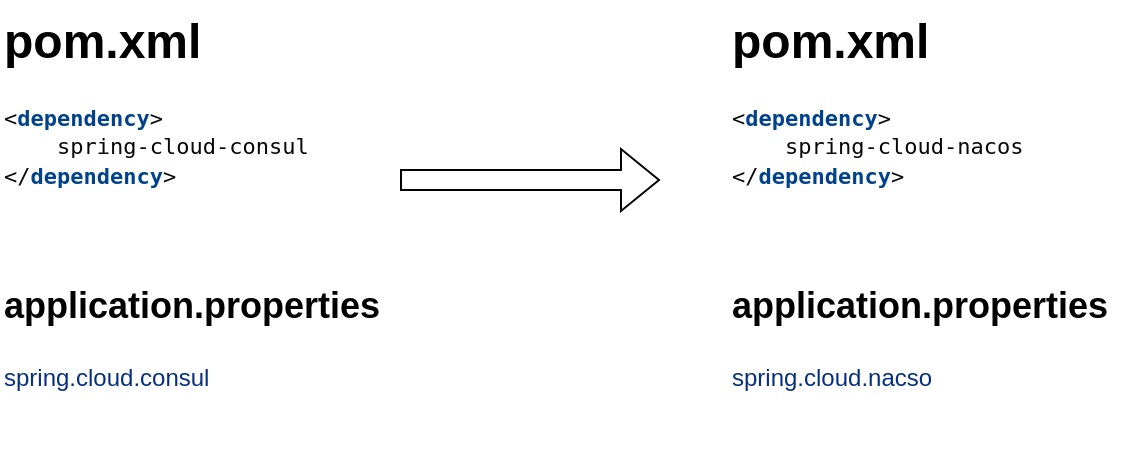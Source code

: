 <mxfile version="24.7.12">
  <diagram id="C5RBs43oDa-KdzZeNtuy" name="Page-1">
    <mxGraphModel dx="1562" dy="810" grid="1" gridSize="10" guides="1" tooltips="1" connect="1" arrows="1" fold="1" page="1" pageScale="1" pageWidth="827" pageHeight="1169" math="0" shadow="0">
      <root>
        <mxCell id="WIyWlLk6GJQsqaUBKTNV-0" />
        <mxCell id="WIyWlLk6GJQsqaUBKTNV-1" parent="WIyWlLk6GJQsqaUBKTNV-0" />
        <mxCell id="kUisUQ0_eEQjOK5CTbPe-2" value="&lt;h1 style=&quot;margin-top: 0px;&quot;&gt;pom.xml&lt;/h1&gt;&lt;div style=&quot;background-color:#ffffff;color:#080808&quot;&gt;&lt;pre style=&quot;font-family: &amp;quot;JetBrains Mono&amp;quot;, monospace;&quot;&gt;&lt;font style=&quot;font-size: 11px;&quot;&gt;&amp;lt;&lt;span style=&quot;color: rgb(0, 66, 140); font-weight: bold;&quot;&gt;dependency&lt;/span&gt;&amp;gt;&lt;br&gt;    spring-cloud-consul&lt;br&gt;&amp;lt;/&lt;span style=&quot;color: rgb(0, 66, 140); font-weight: bold;&quot;&gt;dependency&lt;/span&gt;&amp;gt;&lt;/font&gt;&lt;/pre&gt;&lt;/div&gt;" style="text;html=1;whiteSpace=wrap;overflow=hidden;rounded=0;" vertex="1" parent="WIyWlLk6GJQsqaUBKTNV-1">
          <mxGeometry x="50" y="140" width="180" height="120" as="geometry" />
        </mxCell>
        <mxCell id="kUisUQ0_eEQjOK5CTbPe-3" value="&lt;h1 style=&quot;margin-top: 0px;&quot;&gt;&lt;font style=&quot;font-size: 18px;&quot;&gt;application.properties&lt;/font&gt;&lt;/h1&gt;&lt;p&gt;&lt;span style=&quot;color: #083080;&quot;&gt;spring.cloud.consul&lt;/span&gt;&lt;br&gt;&lt;/p&gt;" style="text;html=1;whiteSpace=wrap;overflow=hidden;rounded=0;" vertex="1" parent="WIyWlLk6GJQsqaUBKTNV-1">
          <mxGeometry x="50" y="270" width="200" height="100" as="geometry" />
        </mxCell>
        <mxCell id="kUisUQ0_eEQjOK5CTbPe-4" value="&lt;h1 style=&quot;margin-top: 0px;&quot;&gt;pom.xml&lt;/h1&gt;&lt;div style=&quot;background-color:#ffffff;color:#080808&quot;&gt;&lt;pre style=&quot;font-family: &amp;quot;JetBrains Mono&amp;quot;, monospace;&quot;&gt;&lt;font style=&quot;font-size: 11px;&quot;&gt;&amp;lt;&lt;span style=&quot;color: rgb(0, 66, 140); font-weight: bold;&quot;&gt;dependency&lt;/span&gt;&amp;gt;&lt;br&gt;    spring-cloud-nacos&lt;br&gt;&amp;lt;/&lt;span style=&quot;color: rgb(0, 66, 140); font-weight: bold;&quot;&gt;dependency&lt;/span&gt;&amp;gt;&lt;/font&gt;&lt;/pre&gt;&lt;/div&gt;" style="text;html=1;whiteSpace=wrap;overflow=hidden;rounded=0;" vertex="1" parent="WIyWlLk6GJQsqaUBKTNV-1">
          <mxGeometry x="414" y="140" width="180" height="120" as="geometry" />
        </mxCell>
        <mxCell id="kUisUQ0_eEQjOK5CTbPe-5" value="&lt;h1 style=&quot;margin-top: 0px;&quot;&gt;&lt;font style=&quot;font-size: 18px;&quot;&gt;application.properties&lt;/font&gt;&lt;/h1&gt;&lt;p&gt;&lt;span style=&quot;color: #083080;&quot;&gt;spring.cloud.nacso&lt;/span&gt;&lt;br&gt;&lt;/p&gt;" style="text;html=1;whiteSpace=wrap;overflow=hidden;rounded=0;" vertex="1" parent="WIyWlLk6GJQsqaUBKTNV-1">
          <mxGeometry x="414" y="270" width="200" height="100" as="geometry" />
        </mxCell>
        <mxCell id="kUisUQ0_eEQjOK5CTbPe-6" value="" style="shape=flexArrow;endArrow=classic;html=1;rounded=0;" edge="1" parent="WIyWlLk6GJQsqaUBKTNV-1">
          <mxGeometry width="50" height="50" relative="1" as="geometry">
            <mxPoint x="250" y="230" as="sourcePoint" />
            <mxPoint x="380" y="230" as="targetPoint" />
          </mxGeometry>
        </mxCell>
      </root>
    </mxGraphModel>
  </diagram>
</mxfile>
